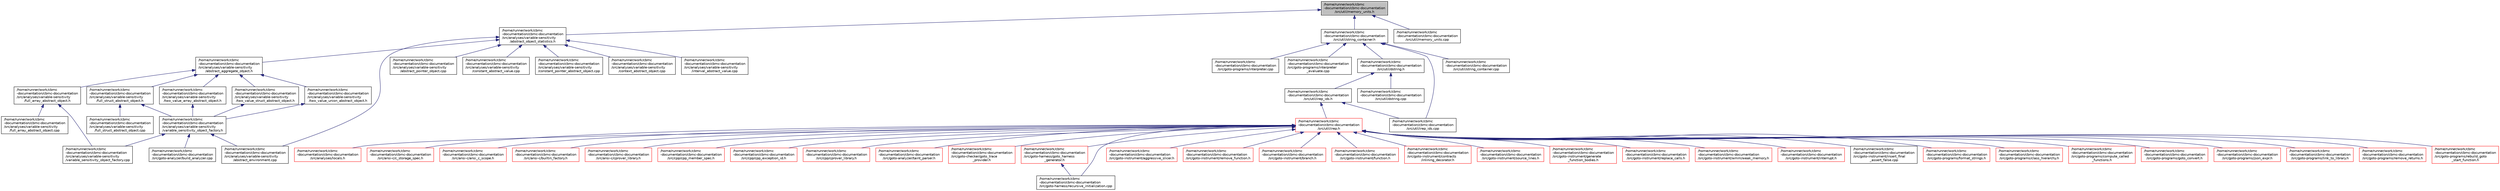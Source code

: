 digraph "/home/runner/work/cbmc-documentation/cbmc-documentation/src/util/memory_units.h"
{
 // LATEX_PDF_SIZE
  bgcolor="transparent";
  edge [fontname="Helvetica",fontsize="10",labelfontname="Helvetica",labelfontsize="10"];
  node [fontname="Helvetica",fontsize="10",shape=record];
  Node1 [label="/home/runner/work/cbmc\l-documentation/cbmc-documentation\l/src/util/memory_units.h",height=0.2,width=0.4,color="black", fillcolor="grey75", style="filled", fontcolor="black",tooltip=" "];
  Node1 -> Node2 [dir="back",color="midnightblue",fontsize="10",style="solid",fontname="Helvetica"];
  Node2 [label="/home/runner/work/cbmc\l-documentation/cbmc-documentation\l/src/analyses/variable-sensitivity\l/abstract_object_statistics.h",height=0.2,width=0.4,color="black",URL="$abstract__object__statistics_8h.html",tooltip=" "];
  Node2 -> Node3 [dir="back",color="midnightblue",fontsize="10",style="solid",fontname="Helvetica"];
  Node3 [label="/home/runner/work/cbmc\l-documentation/cbmc-documentation\l/src/analyses/variable-sensitivity\l/abstract_aggregate_object.h",height=0.2,width=0.4,color="black",URL="$abstract__aggregate__object_8h.html",tooltip=" "];
  Node3 -> Node4 [dir="back",color="midnightblue",fontsize="10",style="solid",fontname="Helvetica"];
  Node4 [label="/home/runner/work/cbmc\l-documentation/cbmc-documentation\l/src/analyses/variable-sensitivity\l/full_array_abstract_object.h",height=0.2,width=0.4,color="black",URL="$full__array__abstract__object_8h.html",tooltip=" "];
  Node4 -> Node5 [dir="back",color="midnightblue",fontsize="10",style="solid",fontname="Helvetica"];
  Node5 [label="/home/runner/work/cbmc\l-documentation/cbmc-documentation\l/src/analyses/variable-sensitivity\l/full_array_abstract_object.cpp",height=0.2,width=0.4,color="black",URL="$full__array__abstract__object_8cpp.html",tooltip=" "];
  Node4 -> Node6 [dir="back",color="midnightblue",fontsize="10",style="solid",fontname="Helvetica"];
  Node6 [label="/home/runner/work/cbmc\l-documentation/cbmc-documentation\l/src/analyses/variable-sensitivity\l/variable_sensitivity_object_factory.cpp",height=0.2,width=0.4,color="black",URL="$variable__sensitivity__object__factory_8cpp.html",tooltip=" "];
  Node3 -> Node7 [dir="back",color="midnightblue",fontsize="10",style="solid",fontname="Helvetica"];
  Node7 [label="/home/runner/work/cbmc\l-documentation/cbmc-documentation\l/src/analyses/variable-sensitivity\l/full_struct_abstract_object.h",height=0.2,width=0.4,color="black",URL="$full__struct__abstract__object_8h.html",tooltip=" "];
  Node7 -> Node8 [dir="back",color="midnightblue",fontsize="10",style="solid",fontname="Helvetica"];
  Node8 [label="/home/runner/work/cbmc\l-documentation/cbmc-documentation\l/src/analyses/variable-sensitivity\l/full_struct_abstract_object.cpp",height=0.2,width=0.4,color="black",URL="$full__struct__abstract__object_8cpp.html",tooltip=" "];
  Node7 -> Node9 [dir="back",color="midnightblue",fontsize="10",style="solid",fontname="Helvetica"];
  Node9 [label="/home/runner/work/cbmc\l-documentation/cbmc-documentation\l/src/analyses/variable-sensitivity\l/variable_sensitivity_object_factory.h",height=0.2,width=0.4,color="black",URL="$variable__sensitivity__object__factory_8h.html",tooltip=" "];
  Node9 -> Node10 [dir="back",color="midnightblue",fontsize="10",style="solid",fontname="Helvetica"];
  Node10 [label="/home/runner/work/cbmc\l-documentation/cbmc-documentation\l/src/analyses/variable-sensitivity\l/abstract_environment.cpp",height=0.2,width=0.4,color="black",URL="$abstract__environment_8cpp.html",tooltip=" "];
  Node9 -> Node6 [dir="back",color="midnightblue",fontsize="10",style="solid",fontname="Helvetica"];
  Node9 -> Node11 [dir="back",color="midnightblue",fontsize="10",style="solid",fontname="Helvetica"];
  Node11 [label="/home/runner/work/cbmc\l-documentation/cbmc-documentation\l/src/goto-analyzer/build_analyzer.cpp",height=0.2,width=0.4,color="black",URL="$build__analyzer_8cpp.html",tooltip=" "];
  Node3 -> Node12 [dir="back",color="midnightblue",fontsize="10",style="solid",fontname="Helvetica"];
  Node12 [label="/home/runner/work/cbmc\l-documentation/cbmc-documentation\l/src/analyses/variable-sensitivity\l/two_value_array_abstract_object.h",height=0.2,width=0.4,color="black",URL="$two__value__array__abstract__object_8h.html",tooltip=" "];
  Node12 -> Node9 [dir="back",color="midnightblue",fontsize="10",style="solid",fontname="Helvetica"];
  Node3 -> Node13 [dir="back",color="midnightblue",fontsize="10",style="solid",fontname="Helvetica"];
  Node13 [label="/home/runner/work/cbmc\l-documentation/cbmc-documentation\l/src/analyses/variable-sensitivity\l/two_value_struct_abstract_object.h",height=0.2,width=0.4,color="black",URL="$two__value__struct__abstract__object_8h.html",tooltip=" "];
  Node13 -> Node9 [dir="back",color="midnightblue",fontsize="10",style="solid",fontname="Helvetica"];
  Node3 -> Node14 [dir="back",color="midnightblue",fontsize="10",style="solid",fontname="Helvetica"];
  Node14 [label="/home/runner/work/cbmc\l-documentation/cbmc-documentation\l/src/analyses/variable-sensitivity\l/two_value_union_abstract_object.h",height=0.2,width=0.4,color="black",URL="$two__value__union__abstract__object_8h.html",tooltip=" "];
  Node14 -> Node9 [dir="back",color="midnightblue",fontsize="10",style="solid",fontname="Helvetica"];
  Node2 -> Node10 [dir="back",color="midnightblue",fontsize="10",style="solid",fontname="Helvetica"];
  Node2 -> Node15 [dir="back",color="midnightblue",fontsize="10",style="solid",fontname="Helvetica"];
  Node15 [label="/home/runner/work/cbmc\l-documentation/cbmc-documentation\l/src/analyses/variable-sensitivity\l/abstract_pointer_object.cpp",height=0.2,width=0.4,color="black",URL="$abstract__pointer__object_8cpp.html",tooltip=" "];
  Node2 -> Node16 [dir="back",color="midnightblue",fontsize="10",style="solid",fontname="Helvetica"];
  Node16 [label="/home/runner/work/cbmc\l-documentation/cbmc-documentation\l/src/analyses/variable-sensitivity\l/constant_abstract_value.cpp",height=0.2,width=0.4,color="black",URL="$constant__abstract__value_8cpp.html",tooltip=" "];
  Node2 -> Node17 [dir="back",color="midnightblue",fontsize="10",style="solid",fontname="Helvetica"];
  Node17 [label="/home/runner/work/cbmc\l-documentation/cbmc-documentation\l/src/analyses/variable-sensitivity\l/constant_pointer_abstract_object.cpp",height=0.2,width=0.4,color="black",URL="$constant__pointer__abstract__object_8cpp.html",tooltip=" "];
  Node2 -> Node18 [dir="back",color="midnightblue",fontsize="10",style="solid",fontname="Helvetica"];
  Node18 [label="/home/runner/work/cbmc\l-documentation/cbmc-documentation\l/src/analyses/variable-sensitivity\l/context_abstract_object.cpp",height=0.2,width=0.4,color="black",URL="$context__abstract__object_8cpp.html",tooltip=" "];
  Node2 -> Node19 [dir="back",color="midnightblue",fontsize="10",style="solid",fontname="Helvetica"];
  Node19 [label="/home/runner/work/cbmc\l-documentation/cbmc-documentation\l/src/analyses/variable-sensitivity\l/interval_abstract_value.cpp",height=0.2,width=0.4,color="black",URL="$interval__abstract__value_8cpp.html",tooltip=" "];
  Node1 -> Node20 [dir="back",color="midnightblue",fontsize="10",style="solid",fontname="Helvetica"];
  Node20 [label="/home/runner/work/cbmc\l-documentation/cbmc-documentation\l/src/util/string_container.h",height=0.2,width=0.4,color="black",URL="$string__container_8h.html",tooltip=" "];
  Node20 -> Node21 [dir="back",color="midnightblue",fontsize="10",style="solid",fontname="Helvetica"];
  Node21 [label="/home/runner/work/cbmc\l-documentation/cbmc-documentation\l/src/goto-programs/interpreter.cpp",height=0.2,width=0.4,color="black",URL="$interpreter_8cpp.html",tooltip=" "];
  Node20 -> Node22 [dir="back",color="midnightblue",fontsize="10",style="solid",fontname="Helvetica"];
  Node22 [label="/home/runner/work/cbmc\l-documentation/cbmc-documentation\l/src/goto-programs/interpreter\l_evaluate.cpp",height=0.2,width=0.4,color="black",URL="$interpreter__evaluate_8cpp.html",tooltip=" "];
  Node20 -> Node23 [dir="back",color="midnightblue",fontsize="10",style="solid",fontname="Helvetica"];
  Node23 [label="/home/runner/work/cbmc\l-documentation/cbmc-documentation\l/src/util/dstring.h",height=0.2,width=0.4,color="black",URL="$dstring_8h.html",tooltip=" "];
  Node23 -> Node24 [dir="back",color="midnightblue",fontsize="10",style="solid",fontname="Helvetica"];
  Node24 [label="/home/runner/work/cbmc\l-documentation/cbmc-documentation\l/src/util/irep_ids.h",height=0.2,width=0.4,color="black",URL="$irep__ids_8h.html",tooltip=" "];
  Node24 -> Node25 [dir="back",color="midnightblue",fontsize="10",style="solid",fontname="Helvetica"];
  Node25 [label="/home/runner/work/cbmc\l-documentation/cbmc-documentation\l/src/util/irep.h",height=0.2,width=0.4,color="red",URL="$irep_8h.html",tooltip=" "];
  Node25 -> Node26 [dir="back",color="midnightblue",fontsize="10",style="solid",fontname="Helvetica"];
  Node26 [label="/home/runner/work/cbmc\l-documentation/cbmc-documentation\l/src/analyses/locals.h",height=0.2,width=0.4,color="red",URL="$locals_8h.html",tooltip=" "];
  Node25 -> Node52 [dir="back",color="midnightblue",fontsize="10",style="solid",fontname="Helvetica"];
  Node52 [label="/home/runner/work/cbmc\l-documentation/cbmc-documentation\l/src/ansi-c/c_storage_spec.h",height=0.2,width=0.4,color="red",URL="$c__storage__spec_8h.html",tooltip=" "];
  Node25 -> Node60 [dir="back",color="midnightblue",fontsize="10",style="solid",fontname="Helvetica"];
  Node60 [label="/home/runner/work/cbmc\l-documentation/cbmc-documentation\l/src/ansi-c/ansi_c_scope.h",height=0.2,width=0.4,color="red",URL="$ansi__c__scope_8h.html",tooltip=" "];
  Node25 -> Node70 [dir="back",color="midnightblue",fontsize="10",style="solid",fontname="Helvetica"];
  Node70 [label="/home/runner/work/cbmc\l-documentation/cbmc-documentation\l/src/ansi-c/builtin_factory.h",height=0.2,width=0.4,color="red",URL="$builtin__factory_8h.html",tooltip=" "];
  Node25 -> Node73 [dir="back",color="midnightblue",fontsize="10",style="solid",fontname="Helvetica"];
  Node73 [label="/home/runner/work/cbmc\l-documentation/cbmc-documentation\l/src/ansi-c/cprover_library.h",height=0.2,width=0.4,color="red",URL="$ansi-c_2cprover__library_8h.html",tooltip=" "];
  Node25 -> Node78 [dir="back",color="midnightblue",fontsize="10",style="solid",fontname="Helvetica"];
  Node78 [label="/home/runner/work/cbmc\l-documentation/cbmc-documentation\l/src/cpp/cpp_member_spec.h",height=0.2,width=0.4,color="red",URL="$cpp__member__spec_8h.html",tooltip=" "];
  Node25 -> Node118 [dir="back",color="midnightblue",fontsize="10",style="solid",fontname="Helvetica"];
  Node118 [label="/home/runner/work/cbmc\l-documentation/cbmc-documentation\l/src/cpp/cpp_exception_id.h",height=0.2,width=0.4,color="red",URL="$cpp__exception__id_8h.html",tooltip=" "];
  Node25 -> Node120 [dir="back",color="midnightblue",fontsize="10",style="solid",fontname="Helvetica"];
  Node120 [label="/home/runner/work/cbmc\l-documentation/cbmc-documentation\l/src/cpp/cprover_library.h",height=0.2,width=0.4,color="red",URL="$cpp_2cprover__library_8h.html",tooltip=" "];
  Node25 -> Node121 [dir="back",color="midnightblue",fontsize="10",style="solid",fontname="Helvetica"];
  Node121 [label="/home/runner/work/cbmc\l-documentation/cbmc-documentation\l/src/goto-analyzer/taint_parser.h",height=0.2,width=0.4,color="red",URL="$taint__parser_8h.html",tooltip=" "];
  Node25 -> Node123 [dir="back",color="midnightblue",fontsize="10",style="solid",fontname="Helvetica"];
  Node123 [label="/home/runner/work/cbmc\l-documentation/cbmc-documentation\l/src/goto-checker/goto_trace\l_provider.h",height=0.2,width=0.4,color="red",URL="$goto__trace__provider_8h.html",tooltip=" "];
  Node25 -> Node135 [dir="back",color="midnightblue",fontsize="10",style="solid",fontname="Helvetica"];
  Node135 [label="/home/runner/work/cbmc\l-documentation/cbmc-documentation\l/src/goto-harness/goto_harness\l_generator.h",height=0.2,width=0.4,color="red",URL="$goto__harness__generator_8h.html",tooltip=" "];
  Node135 -> Node143 [dir="back",color="midnightblue",fontsize="10",style="solid",fontname="Helvetica"];
  Node143 [label="/home/runner/work/cbmc\l-documentation/cbmc-documentation\l/src/goto-harness/recursive_initialization.cpp",height=0.2,width=0.4,color="black",URL="$recursive__initialization_8cpp.html",tooltip=" "];
  Node25 -> Node143 [dir="back",color="midnightblue",fontsize="10",style="solid",fontname="Helvetica"];
  Node25 -> Node144 [dir="back",color="midnightblue",fontsize="10",style="solid",fontname="Helvetica"];
  Node144 [label="/home/runner/work/cbmc\l-documentation/cbmc-documentation\l/src/goto-instrument/aggressive_slicer.h",height=0.2,width=0.4,color="red",URL="$aggressive__slicer_8h.html",tooltip=" "];
  Node25 -> Node148 [dir="back",color="midnightblue",fontsize="10",style="solid",fontname="Helvetica"];
  Node148 [label="/home/runner/work/cbmc\l-documentation/cbmc-documentation\l/src/goto-instrument/remove_function.h",height=0.2,width=0.4,color="red",URL="$remove__function_8h.html",tooltip=" "];
  Node25 -> Node150 [dir="back",color="midnightblue",fontsize="10",style="solid",fontname="Helvetica"];
  Node150 [label="/home/runner/work/cbmc\l-documentation/cbmc-documentation\l/src/goto-instrument/branch.h",height=0.2,width=0.4,color="red",URL="$branch_8h.html",tooltip=" "];
  Node25 -> Node152 [dir="back",color="midnightblue",fontsize="10",style="solid",fontname="Helvetica"];
  Node152 [label="/home/runner/work/cbmc\l-documentation/cbmc-documentation\l/src/goto-instrument/function.h",height=0.2,width=0.4,color="red",URL="$function_8h.html",tooltip=" "];
  Node25 -> Node154 [dir="back",color="midnightblue",fontsize="10",style="solid",fontname="Helvetica"];
  Node154 [label="/home/runner/work/cbmc\l-documentation/cbmc-documentation\l/src/goto-instrument/contracts\l/inlining_decorator.h",height=0.2,width=0.4,color="red",URL="$inlining__decorator_8h.html",tooltip=" "];
  Node25 -> Node156 [dir="back",color="midnightblue",fontsize="10",style="solid",fontname="Helvetica"];
  Node156 [label="/home/runner/work/cbmc\l-documentation/cbmc-documentation\l/src/goto-instrument/source_lines.h",height=0.2,width=0.4,color="red",URL="$source__lines_8h.html",tooltip=" "];
  Node25 -> Node163 [dir="back",color="midnightblue",fontsize="10",style="solid",fontname="Helvetica"];
  Node163 [label="/home/runner/work/cbmc\l-documentation/cbmc-documentation\l/src/goto-instrument/generate\l_function_bodies.h",height=0.2,width=0.4,color="red",URL="$generate__function__bodies_8h.html",tooltip=" "];
  Node25 -> Node165 [dir="back",color="midnightblue",fontsize="10",style="solid",fontname="Helvetica"];
  Node165 [label="/home/runner/work/cbmc\l-documentation/cbmc-documentation\l/src/goto-instrument/replace_calls.h",height=0.2,width=0.4,color="red",URL="$replace__calls_8h.html",tooltip=" "];
  Node25 -> Node167 [dir="back",color="midnightblue",fontsize="10",style="solid",fontname="Helvetica"];
  Node167 [label="/home/runner/work/cbmc\l-documentation/cbmc-documentation\l/src/goto-instrument/wmm/weak_memory.h",height=0.2,width=0.4,color="red",URL="$weak__memory_8h.html",tooltip=" "];
  Node25 -> Node169 [dir="back",color="midnightblue",fontsize="10",style="solid",fontname="Helvetica"];
  Node169 [label="/home/runner/work/cbmc\l-documentation/cbmc-documentation\l/src/goto-instrument/interrupt.h",height=0.2,width=0.4,color="red",URL="$interrupt_8h.html",tooltip=" "];
  Node25 -> Node171 [dir="back",color="midnightblue",fontsize="10",style="solid",fontname="Helvetica"];
  Node171 [label="/home/runner/work/cbmc\l-documentation/cbmc-documentation\l/src/goto-instrument/insert_final\l_assert_false.cpp",height=0.2,width=0.4,color="black",URL="$insert__final__assert__false_8cpp.html",tooltip=" "];
  Node25 -> Node172 [dir="back",color="midnightblue",fontsize="10",style="solid",fontname="Helvetica"];
  Node172 [label="/home/runner/work/cbmc\l-documentation/cbmc-documentation\l/src/goto-programs/format_strings.h",height=0.2,width=0.4,color="red",URL="$format__strings_8h.html",tooltip=" "];
  Node25 -> Node176 [dir="back",color="midnightblue",fontsize="10",style="solid",fontname="Helvetica"];
  Node176 [label="/home/runner/work/cbmc\l-documentation/cbmc-documentation\l/src/goto-programs/class_hierarchy.h",height=0.2,width=0.4,color="red",URL="$class__hierarchy_8h.html",tooltip=" "];
  Node25 -> Node199 [dir="back",color="midnightblue",fontsize="10",style="solid",fontname="Helvetica"];
  Node199 [label="/home/runner/work/cbmc\l-documentation/cbmc-documentation\l/src/goto-programs/compute_called\l_functions.h",height=0.2,width=0.4,color="red",URL="$compute__called__functions_8h.html",tooltip=" "];
  Node25 -> Node204 [dir="back",color="midnightblue",fontsize="10",style="solid",fontname="Helvetica"];
  Node204 [label="/home/runner/work/cbmc\l-documentation/cbmc-documentation\l/src/goto-programs/goto_convert.h",height=0.2,width=0.4,color="red",URL="$goto__convert_8h.html",tooltip=" "];
  Node25 -> Node209 [dir="back",color="midnightblue",fontsize="10",style="solid",fontname="Helvetica"];
  Node209 [label="/home/runner/work/cbmc\l-documentation/cbmc-documentation\l/src/goto-programs/json_expr.h",height=0.2,width=0.4,color="red",URL="$json__expr_8h.html",tooltip=" "];
  Node25 -> Node213 [dir="back",color="midnightblue",fontsize="10",style="solid",fontname="Helvetica"];
  Node213 [label="/home/runner/work/cbmc\l-documentation/cbmc-documentation\l/src/goto-programs/link_to_library.h",height=0.2,width=0.4,color="red",URL="$link__to__library_8h.html",tooltip=" "];
  Node25 -> Node214 [dir="back",color="midnightblue",fontsize="10",style="solid",fontname="Helvetica"];
  Node214 [label="/home/runner/work/cbmc\l-documentation/cbmc-documentation\l/src/goto-programs/remove_returns.h",height=0.2,width=0.4,color="red",URL="$remove__returns_8h.html",tooltip=" "];
  Node25 -> Node219 [dir="back",color="midnightblue",fontsize="10",style="solid",fontname="Helvetica"];
  Node219 [label="/home/runner/work/cbmc\l-documentation/cbmc-documentation\l/src/goto-programs/rebuild_goto\l_start_function.h",height=0.2,width=0.4,color="red",URL="$rebuild__goto__start__function_8h.html",tooltip=" "];
  Node24 -> Node1362 [dir="back",color="midnightblue",fontsize="10",style="solid",fontname="Helvetica"];
  Node1362 [label="/home/runner/work/cbmc\l-documentation/cbmc-documentation\l/src/util/irep_ids.cpp",height=0.2,width=0.4,color="black",URL="$irep__ids_8cpp.html",tooltip=" "];
  Node23 -> Node1363 [dir="back",color="midnightblue",fontsize="10",style="solid",fontname="Helvetica"];
  Node1363 [label="/home/runner/work/cbmc\l-documentation/cbmc-documentation\l/src/util/dstring.cpp",height=0.2,width=0.4,color="black",URL="$dstring_8cpp.html",tooltip=" "];
  Node20 -> Node1362 [dir="back",color="midnightblue",fontsize="10",style="solid",fontname="Helvetica"];
  Node20 -> Node1364 [dir="back",color="midnightblue",fontsize="10",style="solid",fontname="Helvetica"];
  Node1364 [label="/home/runner/work/cbmc\l-documentation/cbmc-documentation\l/src/util/string_container.cpp",height=0.2,width=0.4,color="black",URL="$string__container_8cpp.html",tooltip=" "];
  Node1 -> Node1365 [dir="back",color="midnightblue",fontsize="10",style="solid",fontname="Helvetica"];
  Node1365 [label="/home/runner/work/cbmc\l-documentation/cbmc-documentation\l/src/util/memory_units.cpp",height=0.2,width=0.4,color="black",URL="$memory__units_8cpp.html",tooltip=" "];
}
